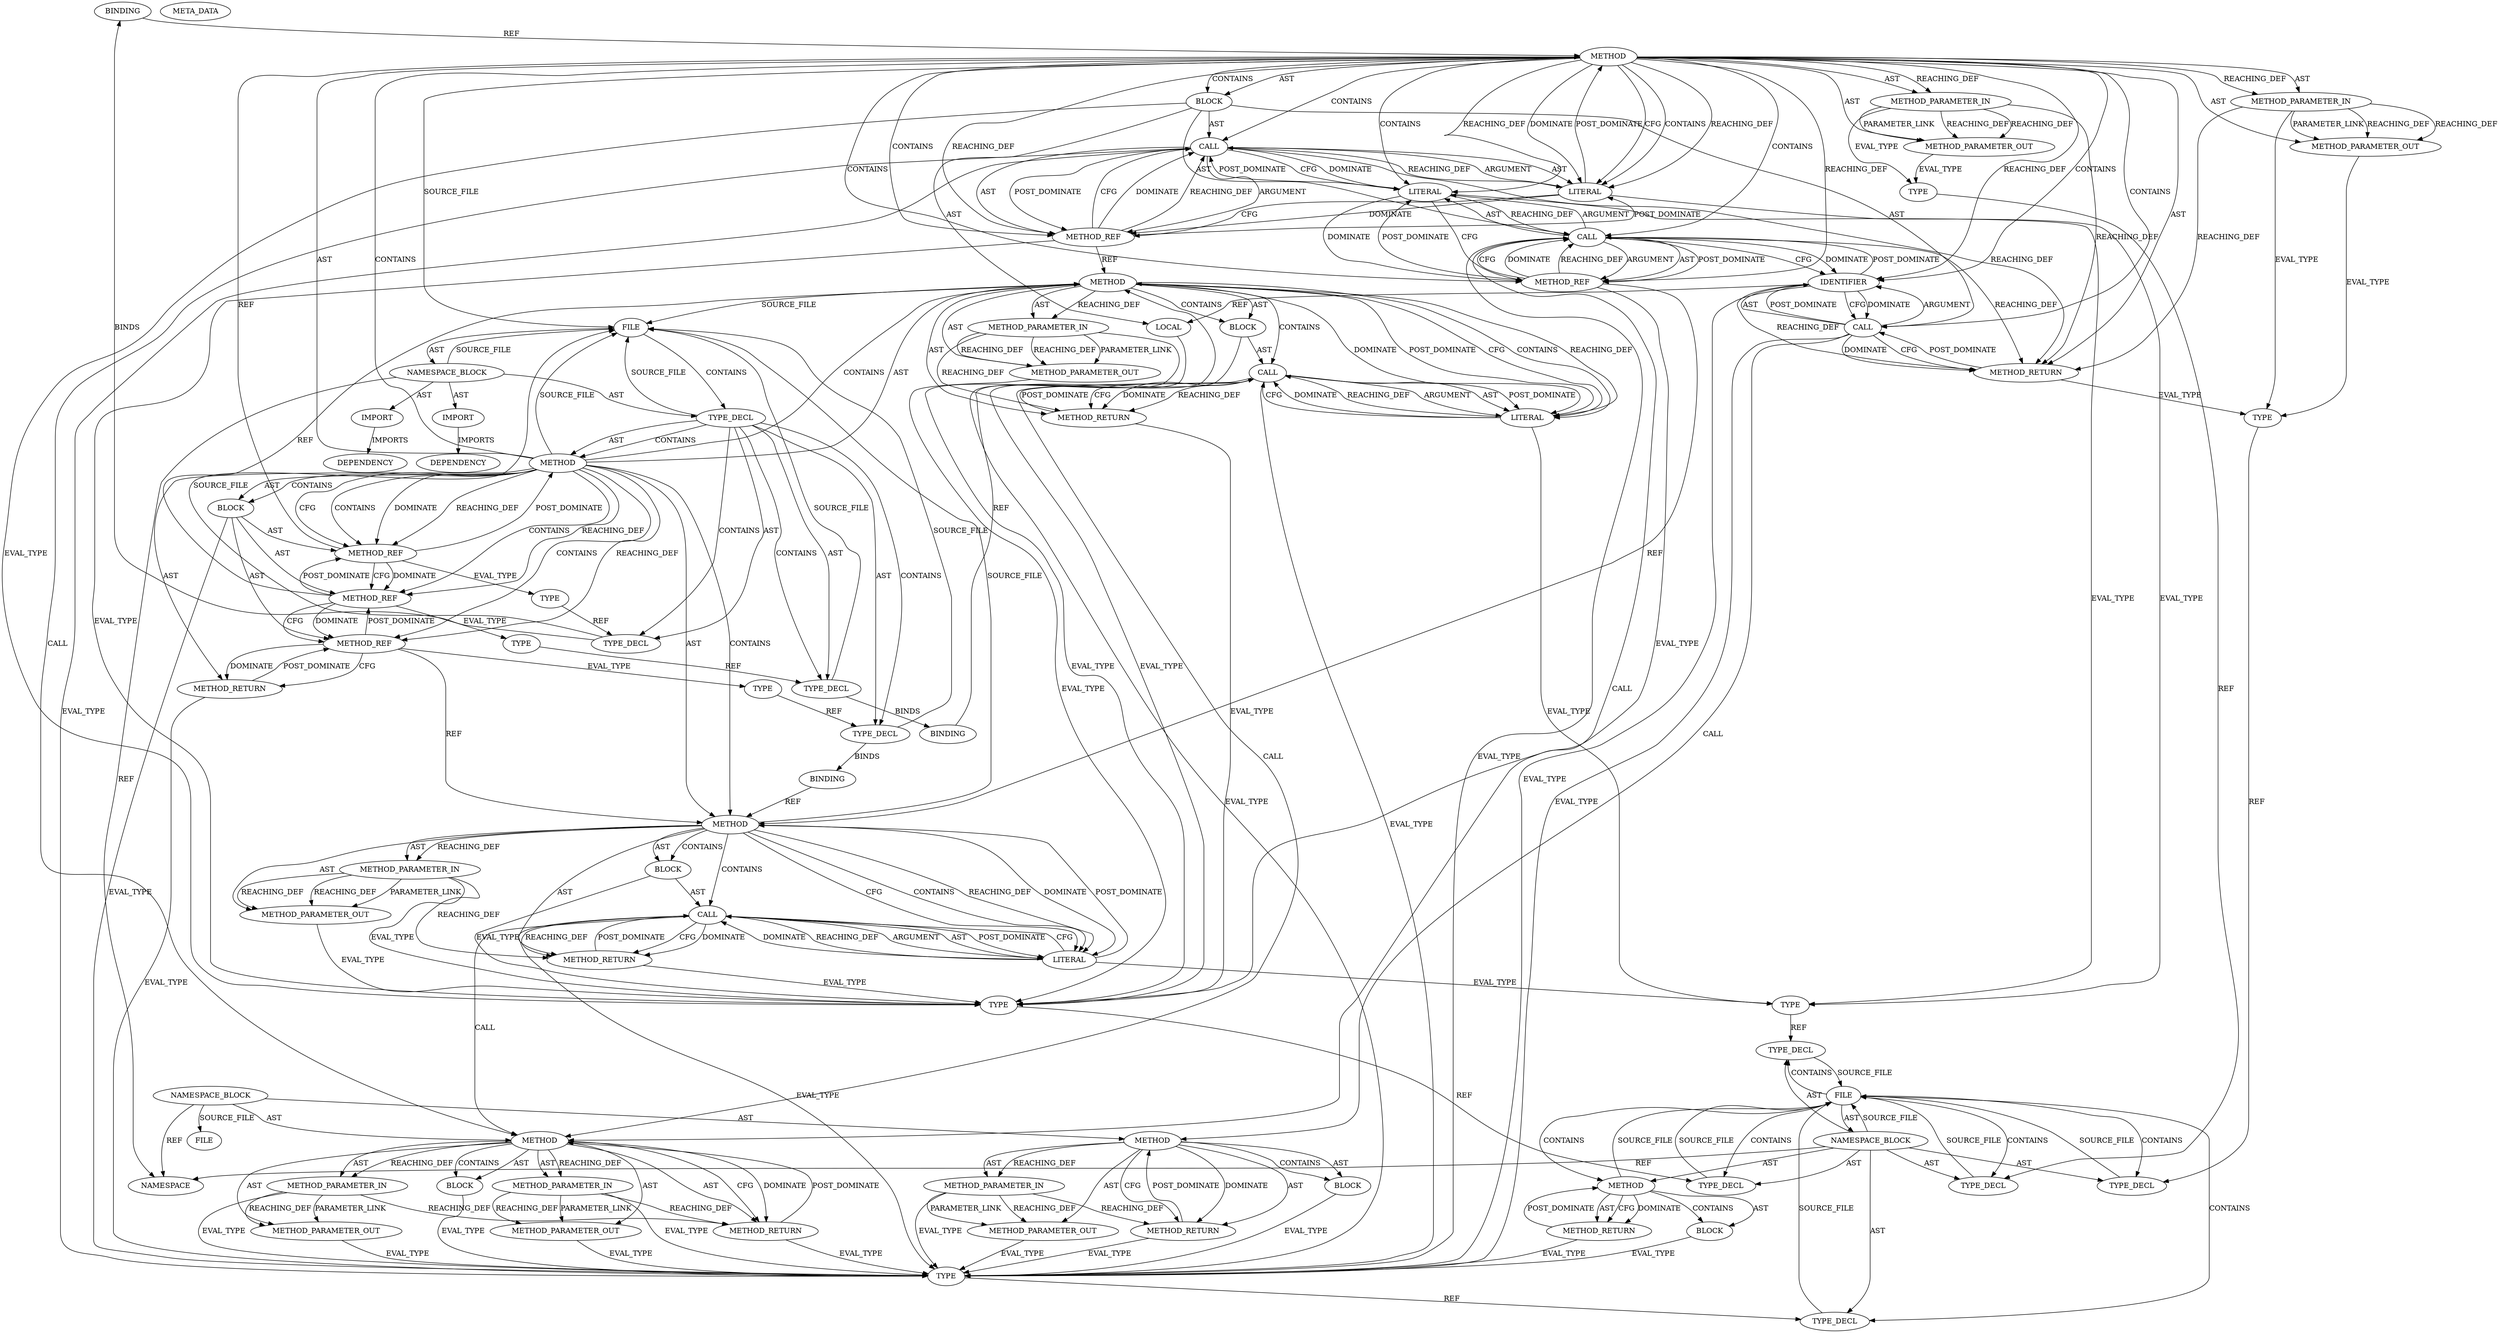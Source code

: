 digraph {
  "21474836480" [label="BINDING" METHOD_FULL_NAME="main" NAME="main" SIGNATURE="int(int,char[]*)"];
  "21474836481" [label="BINDING" METHOD_FULL_NAME="create" NAME="create" SIGNATURE="void(void)"];
  "21474836482" [label="BINDING" METHOD_FULL_NAME="destroy" NAME="destroy" SIGNATURE="void(void)"];
  "25769803776" [label="BLOCK" ARGUMENT_INDEX="-1" CODE="{
	printf(\"creat: %p.\\n\", create);
	printf(\"destroy: %p.\\n\", destroy);
	exit(EXIT_SUCCESS);
}" COLUMN_NUMBER="34" LINE_NUMBER="26" ORDER="3" TYPE_FULL_NAME="void"];
  "25769803777" [label="BLOCK" ARGUMENT_INDEX="-1" CODE="{
	printf(\"create called.\\n\");
}" COLUMN_NUMBER="19" LINE_NUMBER="32" ORDER="2" TYPE_FULL_NAME="void"];
  "25769803778" [label="BLOCK" ARGUMENT_INDEX="-1" CODE="{
	printf(\"destroy called.\\n\");
}" COLUMN_NUMBER="20" LINE_NUMBER="36" ORDER="2" TYPE_FULL_NAME="void"];
  "25769803779" [label="BLOCK" ARGUMENT_INDEX="-1" CODE="<empty>" COLUMN_NUMBER="1" LINE_NUMBER="1" ORDER="1" TYPE_FULL_NAME="ANY"];
  "25769803780" [label="BLOCK" ARGUMENT_INDEX="-1" CODE="<empty>" ORDER="1" TYPE_FULL_NAME="ANY"];
  "25769803781" [label="BLOCK" ARGUMENT_INDEX="1" CODE="<empty>" ORDER="1" TYPE_FULL_NAME="ANY"];
  "25769803782" [label="BLOCK" ARGUMENT_INDEX="1" CODE="<empty>" ORDER="1" TYPE_FULL_NAME="ANY"];
  "30064771072" [label="CALL" ARGUMENT_INDEX="-1" CODE="printf(\"creat: %p.\\n\", create)" COLUMN_NUMBER="2" DISPATCH_TYPE="STATIC_DISPATCH" LINE_NUMBER="27" METHOD_FULL_NAME="printf" NAME="printf" ORDER="1" SIGNATURE="" TYPE_FULL_NAME="ANY"];
  "30064771073" [label="CALL" ARGUMENT_INDEX="-1" CODE="printf(\"destroy: %p.\\n\", destroy)" COLUMN_NUMBER="2" DISPATCH_TYPE="STATIC_DISPATCH" LINE_NUMBER="28" METHOD_FULL_NAME="printf" NAME="printf" ORDER="2" SIGNATURE="" TYPE_FULL_NAME="ANY"];
  "30064771074" [label="CALL" ARGUMENT_INDEX="-1" CODE="exit(EXIT_SUCCESS)" COLUMN_NUMBER="2" DISPATCH_TYPE="STATIC_DISPATCH" LINE_NUMBER="29" METHOD_FULL_NAME="exit" NAME="exit" ORDER="3" SIGNATURE="" TYPE_FULL_NAME="ANY"];
  "30064771075" [label="CALL" ARGUMENT_INDEX="-1" CODE="printf(\"create called.\\n\")" COLUMN_NUMBER="2" DISPATCH_TYPE="STATIC_DISPATCH" LINE_NUMBER="33" METHOD_FULL_NAME="printf" NAME="printf" ORDER="1" SIGNATURE="" TYPE_FULL_NAME="ANY"];
  "30064771076" [label="CALL" ARGUMENT_INDEX="-1" CODE="printf(\"destroy called.\\n\")" COLUMN_NUMBER="2" DISPATCH_TYPE="STATIC_DISPATCH" LINE_NUMBER="37" METHOD_FULL_NAME="printf" NAME="printf" ORDER="1" SIGNATURE="" TYPE_FULL_NAME="ANY"];
  "51539607552" [label="DEPENDENCY" DEPENDENCY_GROUP_ID="stdio.h" NAME="stdio.h" VERSION="include"];
  "51539607553" [label="DEPENDENCY" DEPENDENCY_GROUP_ID="stdlib.h" NAME="stdlib.h" VERSION="include"];
  "60129542144" [label="FILE" CODE="<empty>" CONTENT="<empty>" NAME="Figure3-7-unix.c" ORDER="0"];
  "60129542145" [label="FILE" CODE="<empty>" CONTENT="<empty>" NAME="<includes>" ORDER="1"];
  "60129542146" [label="FILE" CODE="<empty>" CONTENT="<empty>" NAME="<unknown>" ORDER="0"];
  "68719476736" [label="IDENTIFIER" ARGUMENT_INDEX="1" CODE="EXIT_SUCCESS" COLUMN_NUMBER="7" LINE_NUMBER="29" NAME="EXIT_SUCCESS" ORDER="1" TYPE_FULL_NAME="ANY"];
  "73014444032" [label="IMPORT" CODE="#include <stdio.h>" COLUMN_NUMBER="1" IMPORTED_AS="stdio.h" IMPORTED_ENTITY="stdio.h" LINE_NUMBER="18" ORDER="1"];
  "73014444033" [label="IMPORT" CODE="#include <stdlib.h>" COLUMN_NUMBER="1" IMPORTED_AS="stdlib.h" IMPORTED_ENTITY="stdlib.h" LINE_NUMBER="19" ORDER="2"];
  "90194313216" [label="LITERAL" ARGUMENT_INDEX="1" CODE="\"creat: %p.\\n\"" COLUMN_NUMBER="9" LINE_NUMBER="27" ORDER="1" TYPE_FULL_NAME="char*"];
  "90194313217" [label="LITERAL" ARGUMENT_INDEX="1" CODE="\"destroy: %p.\\n\"" COLUMN_NUMBER="9" LINE_NUMBER="28" ORDER="1" TYPE_FULL_NAME="char*"];
  "90194313218" [label="LITERAL" ARGUMENT_INDEX="1" CODE="\"create called.\\n\"" COLUMN_NUMBER="9" LINE_NUMBER="33" ORDER="1" TYPE_FULL_NAME="char*"];
  "90194313219" [label="LITERAL" ARGUMENT_INDEX="1" CODE="\"destroy called.\\n\"" COLUMN_NUMBER="9" LINE_NUMBER="37" ORDER="1" TYPE_FULL_NAME="char*"];
  "94489280512" [label="LOCAL" CODE="EXIT_SUCCESS" COLUMN_NUMBER="7" GENERIC_SIGNATURE="<empty>" LINE_NUMBER="29" NAME="EXIT_SUCCESS" ORDER="0" TYPE_FULL_NAME="ANY"];
  "107374182400" [label="META_DATA" LANGUAGE="NEWC" OVERLAYS="base;controlflow;typerel;callgraph;dataflowOss" ROOT="/tmp/tmp.0ELt7d5L8n" VERSION="0.1"];
  "111669149696" [label="METHOD" AST_PARENT_FULL_NAME="Figure3-7-unix.c:<global>" AST_PARENT_TYPE="TYPE_DECL" CODE="int main(int argc, char *argv[]) {
	printf(\"creat: %p.\\n\", create);
	printf(\"destroy: %p.\\n\", destroy);
	exit(EXIT_SUCCESS);
}" COLUMN_NUMBER="1" COLUMN_NUMBER_END="1" FILENAME="Figure3-7-unix.c" FULL_NAME="main" GENERIC_SIGNATURE="<empty>" IS_EXTERNAL="false" LINE_NUMBER="26" LINE_NUMBER_END="30" NAME="main" ORDER="1" SIGNATURE="int(int,char[]*)"];
  "111669149697" [label="METHOD" AST_PARENT_FULL_NAME="Figure3-7-unix.c:<global>" AST_PARENT_TYPE="TYPE_DECL" CODE="<global>" COLUMN_NUMBER="1" COLUMN_NUMBER_END="1" FILENAME="Figure3-7-unix.c" FULL_NAME="Figure3-7-unix.c:<global>" GENERIC_SIGNATURE="<empty>" IS_EXTERNAL="false" LINE_NUMBER="1" LINE_NUMBER_END="38" NAME="<global>" ORDER="1" SIGNATURE=""];
  "111669149698" [label="METHOD" AST_PARENT_FULL_NAME="Figure3-7-unix.c:<global>" AST_PARENT_TYPE="TYPE_DECL" CODE="void create(void) {
	printf(\"create called.\\n\");
}" COLUMN_NUMBER="1" COLUMN_NUMBER_END="1" FILENAME="Figure3-7-unix.c" FULL_NAME="create" GENERIC_SIGNATURE="<empty>" IS_EXTERNAL="false" LINE_NUMBER="32" LINE_NUMBER_END="34" NAME="create" ORDER="1" SIGNATURE="void(void)"];
  "111669149699" [label="METHOD" AST_PARENT_FULL_NAME="Figure3-7-unix.c:<global>" AST_PARENT_TYPE="TYPE_DECL" CODE="void destroy(void) {
	printf(\"destroy called.\\n\");
}" COLUMN_NUMBER="1" COLUMN_NUMBER_END="1" FILENAME="Figure3-7-unix.c" FULL_NAME="destroy" GENERIC_SIGNATURE="<empty>" IS_EXTERNAL="false" LINE_NUMBER="36" LINE_NUMBER_END="38" NAME="destroy" ORDER="1" SIGNATURE="void(void)"];
  "111669149700" [label="METHOD" AST_PARENT_FULL_NAME="<includes>:<global>" AST_PARENT_TYPE="NAMESPACE_BLOCK" CODE="<global>" FILENAME="<includes>" FULL_NAME="<includes>:<global>" GENERIC_SIGNATURE="<empty>" IS_EXTERNAL="false" LINE_NUMBER="1" NAME="<global>" ORDER="1" SIGNATURE=""];
  "111669149701" [label="METHOD" AST_PARENT_FULL_NAME="<global>" AST_PARENT_TYPE="NAMESPACE_BLOCK" CODE="<empty>" FILENAME="<empty>" FULL_NAME="printf" GENERIC_SIGNATURE="<empty>" IS_EXTERNAL="true" NAME="printf" ORDER="0" SIGNATURE=""];
  "111669149702" [label="METHOD" AST_PARENT_FULL_NAME="<global>" AST_PARENT_TYPE="NAMESPACE_BLOCK" CODE="<empty>" FILENAME="<empty>" FULL_NAME="exit" GENERIC_SIGNATURE="<empty>" IS_EXTERNAL="true" NAME="exit" ORDER="0" SIGNATURE=""];
  "115964116992" [label="METHOD_PARAMETER_IN" CODE="int argc" COLUMN_NUMBER="10" EVALUATION_STRATEGY="BY_VALUE" INDEX="1" IS_VARIADIC="false" LINE_NUMBER="26" NAME="argc" ORDER="1" TYPE_FULL_NAME="int"];
  "115964116993" [label="METHOD_PARAMETER_IN" CODE="char *argv[]" COLUMN_NUMBER="20" EVALUATION_STRATEGY="BY_VALUE" INDEX="2" IS_VARIADIC="false" LINE_NUMBER="26" NAME="argv" ORDER="2" TYPE_FULL_NAME="char[]*"];
  "115964116994" [label="METHOD_PARAMETER_IN" CODE="void" COLUMN_NUMBER="13" EVALUATION_STRATEGY="BY_VALUE" INDEX="1" IS_VARIADIC="false" LINE_NUMBER="32" NAME="" ORDER="1" TYPE_FULL_NAME="void"];
  "115964116995" [label="METHOD_PARAMETER_IN" CODE="void" COLUMN_NUMBER="14" EVALUATION_STRATEGY="BY_VALUE" INDEX="1" IS_VARIADIC="false" LINE_NUMBER="36" NAME="" ORDER="1" TYPE_FULL_NAME="void"];
  "115964116996" [label="METHOD_PARAMETER_IN" CODE="p1" EVALUATION_STRATEGY="BY_VALUE" INDEX="1" IS_VARIADIC="false" NAME="p1" ORDER="1" TYPE_FULL_NAME="ANY"];
  "115964116997" [label="METHOD_PARAMETER_IN" CODE="p2" EVALUATION_STRATEGY="BY_VALUE" INDEX="2" IS_VARIADIC="false" NAME="p2" ORDER="2" TYPE_FULL_NAME="ANY"];
  "115964116998" [label="METHOD_PARAMETER_IN" CODE="p1" EVALUATION_STRATEGY="BY_VALUE" INDEX="1" IS_VARIADIC="false" NAME="p1" ORDER="1" TYPE_FULL_NAME="ANY"];
  "120259084288" [label="METHOD_PARAMETER_OUT" CODE="int argc" COLUMN_NUMBER="10" EVALUATION_STRATEGY="BY_VALUE" INDEX="1" IS_VARIADIC="false" LINE_NUMBER="26" NAME="argc" ORDER="1" TYPE_FULL_NAME="int"];
  "120259084289" [label="METHOD_PARAMETER_OUT" CODE="char *argv[]" COLUMN_NUMBER="20" EVALUATION_STRATEGY="BY_VALUE" INDEX="2" IS_VARIADIC="false" LINE_NUMBER="26" NAME="argv" ORDER="2" TYPE_FULL_NAME="char[]*"];
  "120259084290" [label="METHOD_PARAMETER_OUT" CODE="void" COLUMN_NUMBER="13" EVALUATION_STRATEGY="BY_VALUE" INDEX="1" IS_VARIADIC="false" LINE_NUMBER="32" NAME="" ORDER="1" TYPE_FULL_NAME="void"];
  "120259084291" [label="METHOD_PARAMETER_OUT" CODE="void" COLUMN_NUMBER="14" EVALUATION_STRATEGY="BY_VALUE" INDEX="1" IS_VARIADIC="false" LINE_NUMBER="36" NAME="" ORDER="1" TYPE_FULL_NAME="void"];
  "120259084292" [label="METHOD_PARAMETER_OUT" CODE="p1" EVALUATION_STRATEGY="BY_VALUE" INDEX="1" IS_VARIADIC="false" NAME="p1" ORDER="1" TYPE_FULL_NAME="ANY"];
  "120259084293" [label="METHOD_PARAMETER_OUT" CODE="p2" EVALUATION_STRATEGY="BY_VALUE" INDEX="2" IS_VARIADIC="false" NAME="p2" ORDER="2" TYPE_FULL_NAME="ANY"];
  "120259084294" [label="METHOD_PARAMETER_OUT" CODE="p1" EVALUATION_STRATEGY="BY_VALUE" INDEX="1" IS_VARIADIC="false" NAME="p1" ORDER="1" TYPE_FULL_NAME="ANY"];
  "124554051584" [label="METHOD_REF" ARGUMENT_INDEX="2" CODE="create" COLUMN_NUMBER="25" LINE_NUMBER="27" METHOD_FULL_NAME="create" ORDER="2" TYPE_FULL_NAME="void"];
  "124554051585" [label="METHOD_REF" ARGUMENT_INDEX="2" CODE="destroy" COLUMN_NUMBER="27" LINE_NUMBER="28" METHOD_FULL_NAME="destroy" ORDER="2" TYPE_FULL_NAME="void"];
  "124554051586" [label="METHOD_REF" ARGUMENT_INDEX="1" CODE="main" COLUMN_NUMBER="1" LINE_NUMBER="26" METHOD_FULL_NAME="main" ORDER="1" TYPE_FULL_NAME="main"];
  "124554051587" [label="METHOD_REF" ARGUMENT_INDEX="2" CODE="create" COLUMN_NUMBER="1" LINE_NUMBER="32" METHOD_FULL_NAME="create" ORDER="2" TYPE_FULL_NAME="create"];
  "124554051588" [label="METHOD_REF" ARGUMENT_INDEX="3" CODE="destroy" COLUMN_NUMBER="1" LINE_NUMBER="36" METHOD_FULL_NAME="destroy" ORDER="3" TYPE_FULL_NAME="destroy"];
  "128849018880" [label="METHOD_RETURN" CODE="RET" COLUMN_NUMBER="1" EVALUATION_STRATEGY="BY_VALUE" LINE_NUMBER="26" ORDER="4" TYPE_FULL_NAME="int"];
  "128849018881" [label="METHOD_RETURN" CODE="RET" COLUMN_NUMBER="1" EVALUATION_STRATEGY="BY_VALUE" LINE_NUMBER="32" ORDER="3" TYPE_FULL_NAME="void"];
  "128849018882" [label="METHOD_RETURN" CODE="RET" COLUMN_NUMBER="1" EVALUATION_STRATEGY="BY_VALUE" LINE_NUMBER="36" ORDER="3" TYPE_FULL_NAME="void"];
  "128849018883" [label="METHOD_RETURN" CODE="RET" COLUMN_NUMBER="1" EVALUATION_STRATEGY="BY_VALUE" LINE_NUMBER="1" ORDER="2" TYPE_FULL_NAME="ANY"];
  "128849018884" [label="METHOD_RETURN" CODE="RET" EVALUATION_STRATEGY="BY_VALUE" LINE_NUMBER="1" ORDER="2" TYPE_FULL_NAME="ANY"];
  "128849018885" [label="METHOD_RETURN" CODE="RET" EVALUATION_STRATEGY="BY_VALUE" ORDER="2" TYPE_FULL_NAME="ANY"];
  "128849018886" [label="METHOD_RETURN" CODE="RET" EVALUATION_STRATEGY="BY_VALUE" ORDER="2" TYPE_FULL_NAME="ANY"];
  "137438953472" [label="NAMESPACE" CODE="<empty>" NAME="<global>" ORDER="-1"];
  "141733920768" [label="NAMESPACE_BLOCK" CODE="<empty>" FILENAME="<unknown>" FULL_NAME="<global>" NAME="<global>" ORDER="1"];
  "141733920769" [label="NAMESPACE_BLOCK" CODE="<empty>" FILENAME="Figure3-7-unix.c" FULL_NAME="Figure3-7-unix.c:<global>" NAME="<global>" ORDER="1"];
  "141733920770" [label="NAMESPACE_BLOCK" CODE="<empty>" FILENAME="<includes>" FULL_NAME="<includes>:<global>" NAME="<global>" ORDER="1"];
  "163208757248" [label="TYPE" FULL_NAME="ANY" NAME="ANY" TYPE_DECL_FULL_NAME="ANY"];
  "163208757249" [label="TYPE" FULL_NAME="char*" NAME="char*" TYPE_DECL_FULL_NAME="char*"];
  "163208757250" [label="TYPE" FULL_NAME="char[]*" NAME="char[]*" TYPE_DECL_FULL_NAME="char[]*"];
  "163208757251" [label="TYPE" FULL_NAME="create" NAME="create" TYPE_DECL_FULL_NAME="create"];
  "163208757252" [label="TYPE" FULL_NAME="destroy" NAME="destroy" TYPE_DECL_FULL_NAME="destroy"];
  "163208757253" [label="TYPE" FULL_NAME="int" NAME="int" TYPE_DECL_FULL_NAME="int"];
  "163208757254" [label="TYPE" FULL_NAME="main" NAME="main" TYPE_DECL_FULL_NAME="main"];
  "163208757255" [label="TYPE" FULL_NAME="void" NAME="void" TYPE_DECL_FULL_NAME="void"];
  "171798691840" [label="TYPE_DECL" AST_PARENT_FULL_NAME="Figure3-7-unix.c:<global>" AST_PARENT_TYPE="TYPE_DECL" CODE="main" COLUMN_NUMBER="1" FILENAME="Figure3-7-unix.c" FULL_NAME="main" GENERIC_SIGNATURE="<empty>" IS_EXTERNAL="false" LINE_NUMBER="26" NAME="main" ORDER="1"];
  "171798691841" [label="TYPE_DECL" AST_PARENT_FULL_NAME="Figure3-7-unix.c:<global>" AST_PARENT_TYPE="TYPE_DECL" CODE="create" COLUMN_NUMBER="1" FILENAME="Figure3-7-unix.c" FULL_NAME="create" GENERIC_SIGNATURE="<empty>" IS_EXTERNAL="false" LINE_NUMBER="32" NAME="create" ORDER="1"];
  "171798691842" [label="TYPE_DECL" AST_PARENT_FULL_NAME="Figure3-7-unix.c:<global>" AST_PARENT_TYPE="TYPE_DECL" CODE="destroy" COLUMN_NUMBER="1" FILENAME="Figure3-7-unix.c" FULL_NAME="destroy" GENERIC_SIGNATURE="<empty>" IS_EXTERNAL="false" LINE_NUMBER="36" NAME="destroy" ORDER="1"];
  "171798691843" [label="TYPE_DECL" AST_PARENT_FULL_NAME="Figure3-7-unix.c:<global>" AST_PARENT_TYPE="NAMESPACE_BLOCK" CODE="<global>" COLUMN_NUMBER="1" FILENAME="Figure3-7-unix.c" FULL_NAME="Figure3-7-unix.c:<global>" GENERIC_SIGNATURE="<empty>" IS_EXTERNAL="false" LINE_NUMBER="1" NAME="<global>" ORDER="3"];
  "171798691844" [label="TYPE_DECL" AST_PARENT_FULL_NAME="<includes>:<global>" AST_PARENT_TYPE="NAMESPACE_BLOCK" CODE="ANY" FILENAME="<includes>" FULL_NAME="ANY" GENERIC_SIGNATURE="<empty>" IS_EXTERNAL="true" NAME="ANY" ORDER="-1"];
  "171798691845" [label="TYPE_DECL" AST_PARENT_FULL_NAME="<includes>:<global>" AST_PARENT_TYPE="NAMESPACE_BLOCK" CODE="char*" FILENAME="<includes>" FULL_NAME="char*" GENERIC_SIGNATURE="<empty>" IS_EXTERNAL="true" NAME="char*" ORDER="-1"];
  "171798691846" [label="TYPE_DECL" AST_PARENT_FULL_NAME="<includes>:<global>" AST_PARENT_TYPE="NAMESPACE_BLOCK" CODE="char[]*" FILENAME="<includes>" FULL_NAME="char[]*" GENERIC_SIGNATURE="<empty>" IS_EXTERNAL="true" NAME="char[]*" ORDER="-1"];
  "171798691847" [label="TYPE_DECL" AST_PARENT_FULL_NAME="<includes>:<global>" AST_PARENT_TYPE="NAMESPACE_BLOCK" CODE="int" FILENAME="<includes>" FULL_NAME="int" GENERIC_SIGNATURE="<empty>" IS_EXTERNAL="true" NAME="int" ORDER="-1"];
  "171798691848" [label="TYPE_DECL" AST_PARENT_FULL_NAME="<includes>:<global>" AST_PARENT_TYPE="NAMESPACE_BLOCK" CODE="void" FILENAME="<includes>" FULL_NAME="void" GENERIC_SIGNATURE="<empty>" IS_EXTERNAL="true" NAME="void" ORDER="-1"];
  "21474836480" -> "111669149696" [label="REF" ];
  "21474836481" -> "111669149698" [label="REF" ];
  "21474836482" -> "111669149699" [label="REF" ];
  "25769803776" -> "30064771072" [label="AST" ];
  "25769803776" -> "30064771073" [label="AST" ];
  "25769803776" -> "30064771074" [label="AST" ];
  "25769803776" -> "94489280512" [label="AST" ];
  "25769803776" -> "163208757255" [label="EVAL_TYPE" ];
  "25769803777" -> "30064771075" [label="AST" ];
  "25769803777" -> "163208757255" [label="EVAL_TYPE" ];
  "25769803778" -> "30064771076" [label="AST" ];
  "25769803778" -> "163208757255" [label="EVAL_TYPE" ];
  "25769803779" -> "124554051586" [label="AST" ];
  "25769803779" -> "124554051587" [label="AST" ];
  "25769803779" -> "124554051588" [label="AST" ];
  "25769803779" -> "163208757248" [label="EVAL_TYPE" ];
  "25769803780" -> "163208757248" [label="EVAL_TYPE" ];
  "25769803781" -> "163208757248" [label="EVAL_TYPE" ];
  "25769803782" -> "163208757248" [label="EVAL_TYPE" ];
  "30064771072" -> "90194313216" [label="ARGUMENT" ];
  "30064771072" -> "124554051584" [label="ARGUMENT" ];
  "30064771072" -> "90194313216" [label="AST" ];
  "30064771072" -> "124554051584" [label="AST" ];
  "30064771072" -> "111669149701" [label="CALL" ];
  "30064771072" -> "90194313217" [label="CFG" ];
  "30064771072" -> "90194313217" [label="DOMINATE" ];
  "30064771072" -> "163208757248" [label="EVAL_TYPE" ];
  "30064771072" -> "124554051584" [label="POST_DOMINATE" ];
  "30064771072" -> "128849018880" [label="REACHING_DEF" property="printf(\"creat: %p.\\n\", create)"];
  "30064771073" -> "90194313217" [label="ARGUMENT" ];
  "30064771073" -> "124554051585" [label="ARGUMENT" ];
  "30064771073" -> "90194313217" [label="AST" ];
  "30064771073" -> "124554051585" [label="AST" ];
  "30064771073" -> "111669149701" [label="CALL" ];
  "30064771073" -> "68719476736" [label="CFG" ];
  "30064771073" -> "68719476736" [label="DOMINATE" ];
  "30064771073" -> "163208757248" [label="EVAL_TYPE" ];
  "30064771073" -> "124554051585" [label="POST_DOMINATE" ];
  "30064771073" -> "128849018880" [label="REACHING_DEF" property="printf(\"destroy: %p.\\n\", destroy)"];
  "30064771074" -> "68719476736" [label="ARGUMENT" ];
  "30064771074" -> "68719476736" [label="AST" ];
  "30064771074" -> "111669149702" [label="CALL" ];
  "30064771074" -> "128849018880" [label="CFG" ];
  "30064771074" -> "128849018880" [label="DOMINATE" ];
  "30064771074" -> "163208757248" [label="EVAL_TYPE" ];
  "30064771074" -> "68719476736" [label="POST_DOMINATE" ];
  "30064771075" -> "90194313218" [label="ARGUMENT" ];
  "30064771075" -> "90194313218" [label="AST" ];
  "30064771075" -> "111669149701" [label="CALL" ];
  "30064771075" -> "128849018881" [label="CFG" ];
  "30064771075" -> "128849018881" [label="DOMINATE" ];
  "30064771075" -> "163208757248" [label="EVAL_TYPE" ];
  "30064771075" -> "90194313218" [label="POST_DOMINATE" ];
  "30064771075" -> "128849018881" [label="REACHING_DEF" property="printf(\"create called.\\n\")"];
  "30064771076" -> "90194313219" [label="ARGUMENT" ];
  "30064771076" -> "90194313219" [label="AST" ];
  "30064771076" -> "111669149701" [label="CALL" ];
  "30064771076" -> "128849018882" [label="CFG" ];
  "30064771076" -> "128849018882" [label="DOMINATE" ];
  "30064771076" -> "163208757248" [label="EVAL_TYPE" ];
  "30064771076" -> "90194313219" [label="POST_DOMINATE" ];
  "30064771076" -> "128849018882" [label="REACHING_DEF" property="printf(\"destroy called.\\n\")"];
  "60129542144" -> "141733920769" [label="AST" ];
  "60129542144" -> "171798691843" [label="CONTAINS" ];
  "60129542145" -> "141733920770" [label="AST" ];
  "60129542145" -> "111669149700" [label="CONTAINS" ];
  "60129542145" -> "171798691844" [label="CONTAINS" ];
  "60129542145" -> "171798691845" [label="CONTAINS" ];
  "60129542145" -> "171798691846" [label="CONTAINS" ];
  "60129542145" -> "171798691847" [label="CONTAINS" ];
  "60129542145" -> "171798691848" [label="CONTAINS" ];
  "68719476736" -> "30064771074" [label="CFG" ];
  "68719476736" -> "30064771074" [label="DOMINATE" ];
  "68719476736" -> "163208757248" [label="EVAL_TYPE" ];
  "68719476736" -> "30064771073" [label="POST_DOMINATE" ];
  "68719476736" -> "128849018880" [label="REACHING_DEF" property="EXIT_SUCCESS"];
  "68719476736" -> "94489280512" [label="REF" ];
  "73014444032" -> "51539607552" [label="IMPORTS" ];
  "73014444033" -> "51539607553" [label="IMPORTS" ];
  "90194313216" -> "124554051584" [label="CFG" ];
  "90194313216" -> "124554051584" [label="DOMINATE" ];
  "90194313216" -> "163208757249" [label="EVAL_TYPE" ];
  "90194313216" -> "111669149696" [label="POST_DOMINATE" ];
  "90194313216" -> "30064771072" [label="REACHING_DEF" property="\"creat: %p.\\n\""];
  "90194313217" -> "124554051585" [label="CFG" ];
  "90194313217" -> "124554051585" [label="DOMINATE" ];
  "90194313217" -> "163208757249" [label="EVAL_TYPE" ];
  "90194313217" -> "30064771072" [label="POST_DOMINATE" ];
  "90194313217" -> "30064771073" [label="REACHING_DEF" property="\"destroy: %p.\\n\""];
  "90194313218" -> "30064771075" [label="CFG" ];
  "90194313218" -> "30064771075" [label="DOMINATE" ];
  "90194313218" -> "163208757249" [label="EVAL_TYPE" ];
  "90194313218" -> "111669149698" [label="POST_DOMINATE" ];
  "90194313218" -> "30064771075" [label="REACHING_DEF" property="\"create called.\\n\""];
  "90194313219" -> "30064771076" [label="CFG" ];
  "90194313219" -> "30064771076" [label="DOMINATE" ];
  "90194313219" -> "163208757249" [label="EVAL_TYPE" ];
  "90194313219" -> "111669149699" [label="POST_DOMINATE" ];
  "90194313219" -> "30064771076" [label="REACHING_DEF" property="\"destroy called.\\n\""];
  "94489280512" -> "163208757248" [label="EVAL_TYPE" ];
  "111669149696" -> "115964116992" [label="AST" ];
  "111669149696" -> "115964116993" [label="AST" ];
  "111669149696" -> "25769803776" [label="AST" ];
  "111669149696" -> "128849018880" [label="AST" ];
  "111669149696" -> "120259084288" [label="AST" ];
  "111669149696" -> "120259084289" [label="AST" ];
  "111669149696" -> "90194313216" [label="CFG" ];
  "111669149696" -> "25769803776" [label="CONTAINS" ];
  "111669149696" -> "30064771072" [label="CONTAINS" ];
  "111669149696" -> "30064771073" [label="CONTAINS" ];
  "111669149696" -> "30064771074" [label="CONTAINS" ];
  "111669149696" -> "90194313216" [label="CONTAINS" ];
  "111669149696" -> "124554051584" [label="CONTAINS" ];
  "111669149696" -> "90194313217" [label="CONTAINS" ];
  "111669149696" -> "124554051585" [label="CONTAINS" ];
  "111669149696" -> "68719476736" [label="CONTAINS" ];
  "111669149696" -> "90194313216" [label="DOMINATE" ];
  "111669149696" -> "124554051585" [label="REACHING_DEF" property=""];
  "111669149696" -> "115964116992" [label="REACHING_DEF" property=""];
  "111669149696" -> "90194313216" [label="REACHING_DEF" property=""];
  "111669149696" -> "115964116993" [label="REACHING_DEF" property=""];
  "111669149696" -> "68719476736" [label="REACHING_DEF" property=""];
  "111669149696" -> "124554051584" [label="REACHING_DEF" property=""];
  "111669149696" -> "90194313217" [label="REACHING_DEF" property=""];
  "111669149696" -> "60129542144" [label="SOURCE_FILE" ];
  "111669149697" -> "111669149696" [label="AST" ];
  "111669149697" -> "111669149698" [label="AST" ];
  "111669149697" -> "111669149699" [label="AST" ];
  "111669149697" -> "25769803779" [label="AST" ];
  "111669149697" -> "128849018883" [label="AST" ];
  "111669149697" -> "124554051586" [label="CFG" ];
  "111669149697" -> "111669149696" [label="CONTAINS" ];
  "111669149697" -> "111669149698" [label="CONTAINS" ];
  "111669149697" -> "111669149699" [label="CONTAINS" ];
  "111669149697" -> "25769803779" [label="CONTAINS" ];
  "111669149697" -> "124554051586" [label="CONTAINS" ];
  "111669149697" -> "124554051587" [label="CONTAINS" ];
  "111669149697" -> "124554051588" [label="CONTAINS" ];
  "111669149697" -> "124554051586" [label="DOMINATE" ];
  "111669149697" -> "124554051586" [label="REACHING_DEF" property=""];
  "111669149697" -> "124554051587" [label="REACHING_DEF" property=""];
  "111669149697" -> "124554051588" [label="REACHING_DEF" property=""];
  "111669149697" -> "60129542144" [label="SOURCE_FILE" ];
  "111669149698" -> "115964116994" [label="AST" ];
  "111669149698" -> "25769803777" [label="AST" ];
  "111669149698" -> "128849018881" [label="AST" ];
  "111669149698" -> "120259084290" [label="AST" ];
  "111669149698" -> "90194313218" [label="CFG" ];
  "111669149698" -> "25769803777" [label="CONTAINS" ];
  "111669149698" -> "30064771075" [label="CONTAINS" ];
  "111669149698" -> "90194313218" [label="CONTAINS" ];
  "111669149698" -> "90194313218" [label="DOMINATE" ];
  "111669149698" -> "90194313218" [label="REACHING_DEF" property=""];
  "111669149698" -> "115964116994" [label="REACHING_DEF" property=""];
  "111669149698" -> "60129542144" [label="SOURCE_FILE" ];
  "111669149699" -> "115964116995" [label="AST" ];
  "111669149699" -> "25769803778" [label="AST" ];
  "111669149699" -> "128849018882" [label="AST" ];
  "111669149699" -> "120259084291" [label="AST" ];
  "111669149699" -> "90194313219" [label="CFG" ];
  "111669149699" -> "25769803778" [label="CONTAINS" ];
  "111669149699" -> "30064771076" [label="CONTAINS" ];
  "111669149699" -> "90194313219" [label="CONTAINS" ];
  "111669149699" -> "90194313219" [label="DOMINATE" ];
  "111669149699" -> "115964116995" [label="REACHING_DEF" property=""];
  "111669149699" -> "90194313219" [label="REACHING_DEF" property=""];
  "111669149699" -> "60129542144" [label="SOURCE_FILE" ];
  "111669149700" -> "25769803780" [label="AST" ];
  "111669149700" -> "128849018884" [label="AST" ];
  "111669149700" -> "128849018884" [label="CFG" ];
  "111669149700" -> "25769803780" [label="CONTAINS" ];
  "111669149700" -> "128849018884" [label="DOMINATE" ];
  "111669149700" -> "60129542145" [label="SOURCE_FILE" ];
  "111669149701" -> "115964116996" [label="AST" ];
  "111669149701" -> "115964116997" [label="AST" ];
  "111669149701" -> "25769803781" [label="AST" ];
  "111669149701" -> "128849018885" [label="AST" ];
  "111669149701" -> "120259084292" [label="AST" ];
  "111669149701" -> "120259084293" [label="AST" ];
  "111669149701" -> "128849018885" [label="CFG" ];
  "111669149701" -> "25769803781" [label="CONTAINS" ];
  "111669149701" -> "128849018885" [label="DOMINATE" ];
  "111669149701" -> "115964116996" [label="REACHING_DEF" property=""];
  "111669149701" -> "115964116997" [label="REACHING_DEF" property=""];
  "111669149702" -> "115964116998" [label="AST" ];
  "111669149702" -> "25769803782" [label="AST" ];
  "111669149702" -> "128849018886" [label="AST" ];
  "111669149702" -> "120259084294" [label="AST" ];
  "111669149702" -> "128849018886" [label="CFG" ];
  "111669149702" -> "25769803782" [label="CONTAINS" ];
  "111669149702" -> "128849018886" [label="DOMINATE" ];
  "111669149702" -> "115964116998" [label="REACHING_DEF" property=""];
  "115964116992" -> "163208757253" [label="EVAL_TYPE" ];
  "115964116992" -> "120259084288" [label="PARAMETER_LINK" ];
  "115964116992" -> "120259084288" [label="REACHING_DEF" property="argc"];
  "115964116992" -> "120259084288" [label="REACHING_DEF" property="argc"];
  "115964116992" -> "128849018880" [label="REACHING_DEF" property="argc"];
  "115964116993" -> "163208757250" [label="EVAL_TYPE" ];
  "115964116993" -> "120259084289" [label="PARAMETER_LINK" ];
  "115964116993" -> "120259084289" [label="REACHING_DEF" property="argv"];
  "115964116993" -> "120259084289" [label="REACHING_DEF" property="argv"];
  "115964116993" -> "128849018880" [label="REACHING_DEF" property="argv"];
  "115964116994" -> "163208757255" [label="EVAL_TYPE" ];
  "115964116994" -> "120259084290" [label="PARAMETER_LINK" ];
  "115964116994" -> "120259084290" [label="REACHING_DEF" property=""];
  "115964116994" -> "120259084290" [label="REACHING_DEF" property=""];
  "115964116994" -> "128849018881" [label="REACHING_DEF" property=""];
  "115964116995" -> "163208757255" [label="EVAL_TYPE" ];
  "115964116995" -> "120259084291" [label="PARAMETER_LINK" ];
  "115964116995" -> "120259084291" [label="REACHING_DEF" property=""];
  "115964116995" -> "120259084291" [label="REACHING_DEF" property=""];
  "115964116995" -> "128849018882" [label="REACHING_DEF" property=""];
  "115964116996" -> "163208757248" [label="EVAL_TYPE" ];
  "115964116996" -> "120259084292" [label="PARAMETER_LINK" ];
  "115964116996" -> "120259084292" [label="REACHING_DEF" property="p1"];
  "115964116996" -> "128849018885" [label="REACHING_DEF" property="p1"];
  "115964116997" -> "163208757248" [label="EVAL_TYPE" ];
  "115964116997" -> "120259084293" [label="PARAMETER_LINK" ];
  "115964116997" -> "120259084293" [label="REACHING_DEF" property="p2"];
  "115964116997" -> "128849018885" [label="REACHING_DEF" property="p2"];
  "115964116998" -> "163208757248" [label="EVAL_TYPE" ];
  "115964116998" -> "120259084294" [label="PARAMETER_LINK" ];
  "115964116998" -> "120259084294" [label="REACHING_DEF" property="p1"];
  "115964116998" -> "128849018886" [label="REACHING_DEF" property="p1"];
  "120259084288" -> "163208757253" [label="EVAL_TYPE" ];
  "120259084289" -> "163208757250" [label="EVAL_TYPE" ];
  "120259084290" -> "163208757255" [label="EVAL_TYPE" ];
  "120259084291" -> "163208757255" [label="EVAL_TYPE" ];
  "120259084292" -> "163208757248" [label="EVAL_TYPE" ];
  "120259084293" -> "163208757248" [label="EVAL_TYPE" ];
  "120259084294" -> "163208757248" [label="EVAL_TYPE" ];
  "124554051584" -> "30064771072" [label="CFG" ];
  "124554051584" -> "30064771072" [label="DOMINATE" ];
  "124554051584" -> "163208757255" [label="EVAL_TYPE" ];
  "124554051584" -> "90194313216" [label="POST_DOMINATE" ];
  "124554051584" -> "30064771072" [label="REACHING_DEF" property="create"];
  "124554051584" -> "111669149698" [label="REF" ];
  "124554051585" -> "30064771073" [label="CFG" ];
  "124554051585" -> "30064771073" [label="DOMINATE" ];
  "124554051585" -> "163208757255" [label="EVAL_TYPE" ];
  "124554051585" -> "90194313217" [label="POST_DOMINATE" ];
  "124554051585" -> "30064771073" [label="REACHING_DEF" property="destroy"];
  "124554051585" -> "111669149699" [label="REF" ];
  "124554051586" -> "124554051587" [label="CFG" ];
  "124554051586" -> "124554051587" [label="DOMINATE" ];
  "124554051586" -> "163208757254" [label="EVAL_TYPE" ];
  "124554051586" -> "111669149697" [label="POST_DOMINATE" ];
  "124554051586" -> "111669149696" [label="REF" ];
  "124554051587" -> "124554051588" [label="CFG" ];
  "124554051587" -> "124554051588" [label="DOMINATE" ];
  "124554051587" -> "163208757251" [label="EVAL_TYPE" ];
  "124554051587" -> "124554051586" [label="POST_DOMINATE" ];
  "124554051587" -> "111669149698" [label="REF" ];
  "124554051588" -> "128849018883" [label="CFG" ];
  "124554051588" -> "128849018883" [label="DOMINATE" ];
  "124554051588" -> "163208757252" [label="EVAL_TYPE" ];
  "124554051588" -> "124554051587" [label="POST_DOMINATE" ];
  "124554051588" -> "111669149699" [label="REF" ];
  "128849018880" -> "163208757253" [label="EVAL_TYPE" ];
  "128849018880" -> "30064771074" [label="POST_DOMINATE" ];
  "128849018881" -> "163208757255" [label="EVAL_TYPE" ];
  "128849018881" -> "30064771075" [label="POST_DOMINATE" ];
  "128849018882" -> "163208757255" [label="EVAL_TYPE" ];
  "128849018882" -> "30064771076" [label="POST_DOMINATE" ];
  "128849018883" -> "163208757248" [label="EVAL_TYPE" ];
  "128849018883" -> "124554051588" [label="POST_DOMINATE" ];
  "128849018884" -> "163208757248" [label="EVAL_TYPE" ];
  "128849018884" -> "111669149700" [label="POST_DOMINATE" ];
  "128849018885" -> "163208757248" [label="EVAL_TYPE" ];
  "128849018885" -> "111669149701" [label="POST_DOMINATE" ];
  "128849018886" -> "163208757248" [label="EVAL_TYPE" ];
  "128849018886" -> "111669149702" [label="POST_DOMINATE" ];
  "141733920768" -> "111669149701" [label="AST" ];
  "141733920768" -> "111669149702" [label="AST" ];
  "141733920768" -> "137438953472" [label="REF" ];
  "141733920768" -> "60129542146" [label="SOURCE_FILE" ];
  "141733920769" -> "73014444032" [label="AST" ];
  "141733920769" -> "73014444033" [label="AST" ];
  "141733920769" -> "171798691843" [label="AST" ];
  "141733920769" -> "137438953472" [label="REF" ];
  "141733920769" -> "60129542144" [label="SOURCE_FILE" ];
  "141733920770" -> "111669149700" [label="AST" ];
  "141733920770" -> "171798691844" [label="AST" ];
  "141733920770" -> "171798691845" [label="AST" ];
  "141733920770" -> "171798691846" [label="AST" ];
  "141733920770" -> "171798691847" [label="AST" ];
  "141733920770" -> "171798691848" [label="AST" ];
  "141733920770" -> "137438953472" [label="REF" ];
  "141733920770" -> "60129542145" [label="SOURCE_FILE" ];
  "163208757248" -> "171798691844" [label="REF" ];
  "163208757249" -> "171798691845" [label="REF" ];
  "163208757250" -> "171798691846" [label="REF" ];
  "163208757251" -> "171798691841" [label="REF" ];
  "163208757252" -> "171798691842" [label="REF" ];
  "163208757253" -> "171798691847" [label="REF" ];
  "163208757254" -> "171798691840" [label="REF" ];
  "163208757255" -> "171798691848" [label="REF" ];
  "171798691840" -> "21474836480" [label="BINDS" ];
  "171798691840" -> "60129542144" [label="SOURCE_FILE" ];
  "171798691841" -> "21474836481" [label="BINDS" ];
  "171798691841" -> "60129542144" [label="SOURCE_FILE" ];
  "171798691842" -> "21474836482" [label="BINDS" ];
  "171798691842" -> "60129542144" [label="SOURCE_FILE" ];
  "171798691843" -> "111669149697" [label="AST" ];
  "171798691843" -> "171798691840" [label="AST" ];
  "171798691843" -> "171798691841" [label="AST" ];
  "171798691843" -> "171798691842" [label="AST" ];
  "171798691843" -> "111669149697" [label="CONTAINS" ];
  "171798691843" -> "171798691840" [label="CONTAINS" ];
  "171798691843" -> "171798691841" [label="CONTAINS" ];
  "171798691843" -> "171798691842" [label="CONTAINS" ];
  "171798691843" -> "60129542144" [label="SOURCE_FILE" ];
  "171798691844" -> "60129542145" [label="SOURCE_FILE" ];
  "171798691845" -> "60129542145" [label="SOURCE_FILE" ];
  "171798691846" -> "60129542145" [label="SOURCE_FILE" ];
  "171798691847" -> "60129542145" [label="SOURCE_FILE" ];
  "171798691848" -> "60129542145" [label="SOURCE_FILE" ];
}
